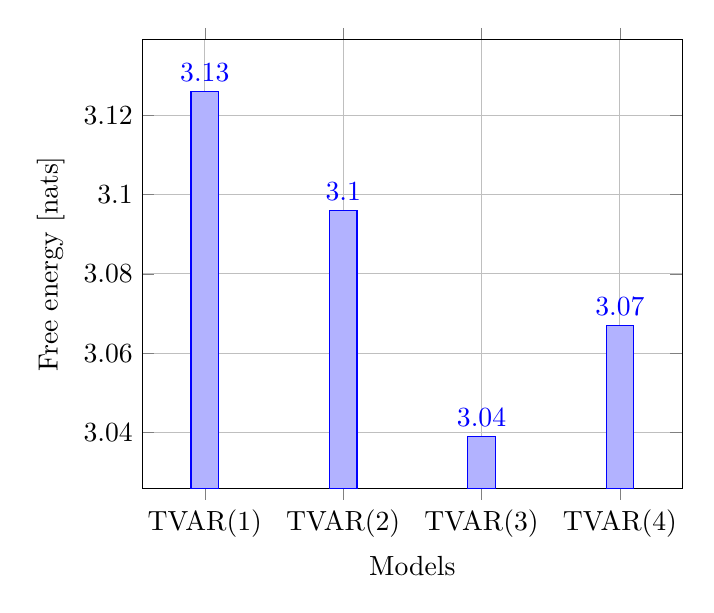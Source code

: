 \begin{tikzpicture}
\begin{axis}[ybar, xlabel={Models}, enlargelimits={0.15}, ylabel={Free energy [nats]}, symbolic x coords={TVAR(1),TVAR(2),TVAR(3),TVAR(4)}, nodes near coords, nodes near coords align={vertical}, grid={major}]
    \addplot
        coordinates {
            (TVAR(1),3.126)
            (TVAR(2),3.096)
            (TVAR(3),3.039)
            (TVAR(4),3.067)
        }
        ;
\end{axis}
\end{tikzpicture}

